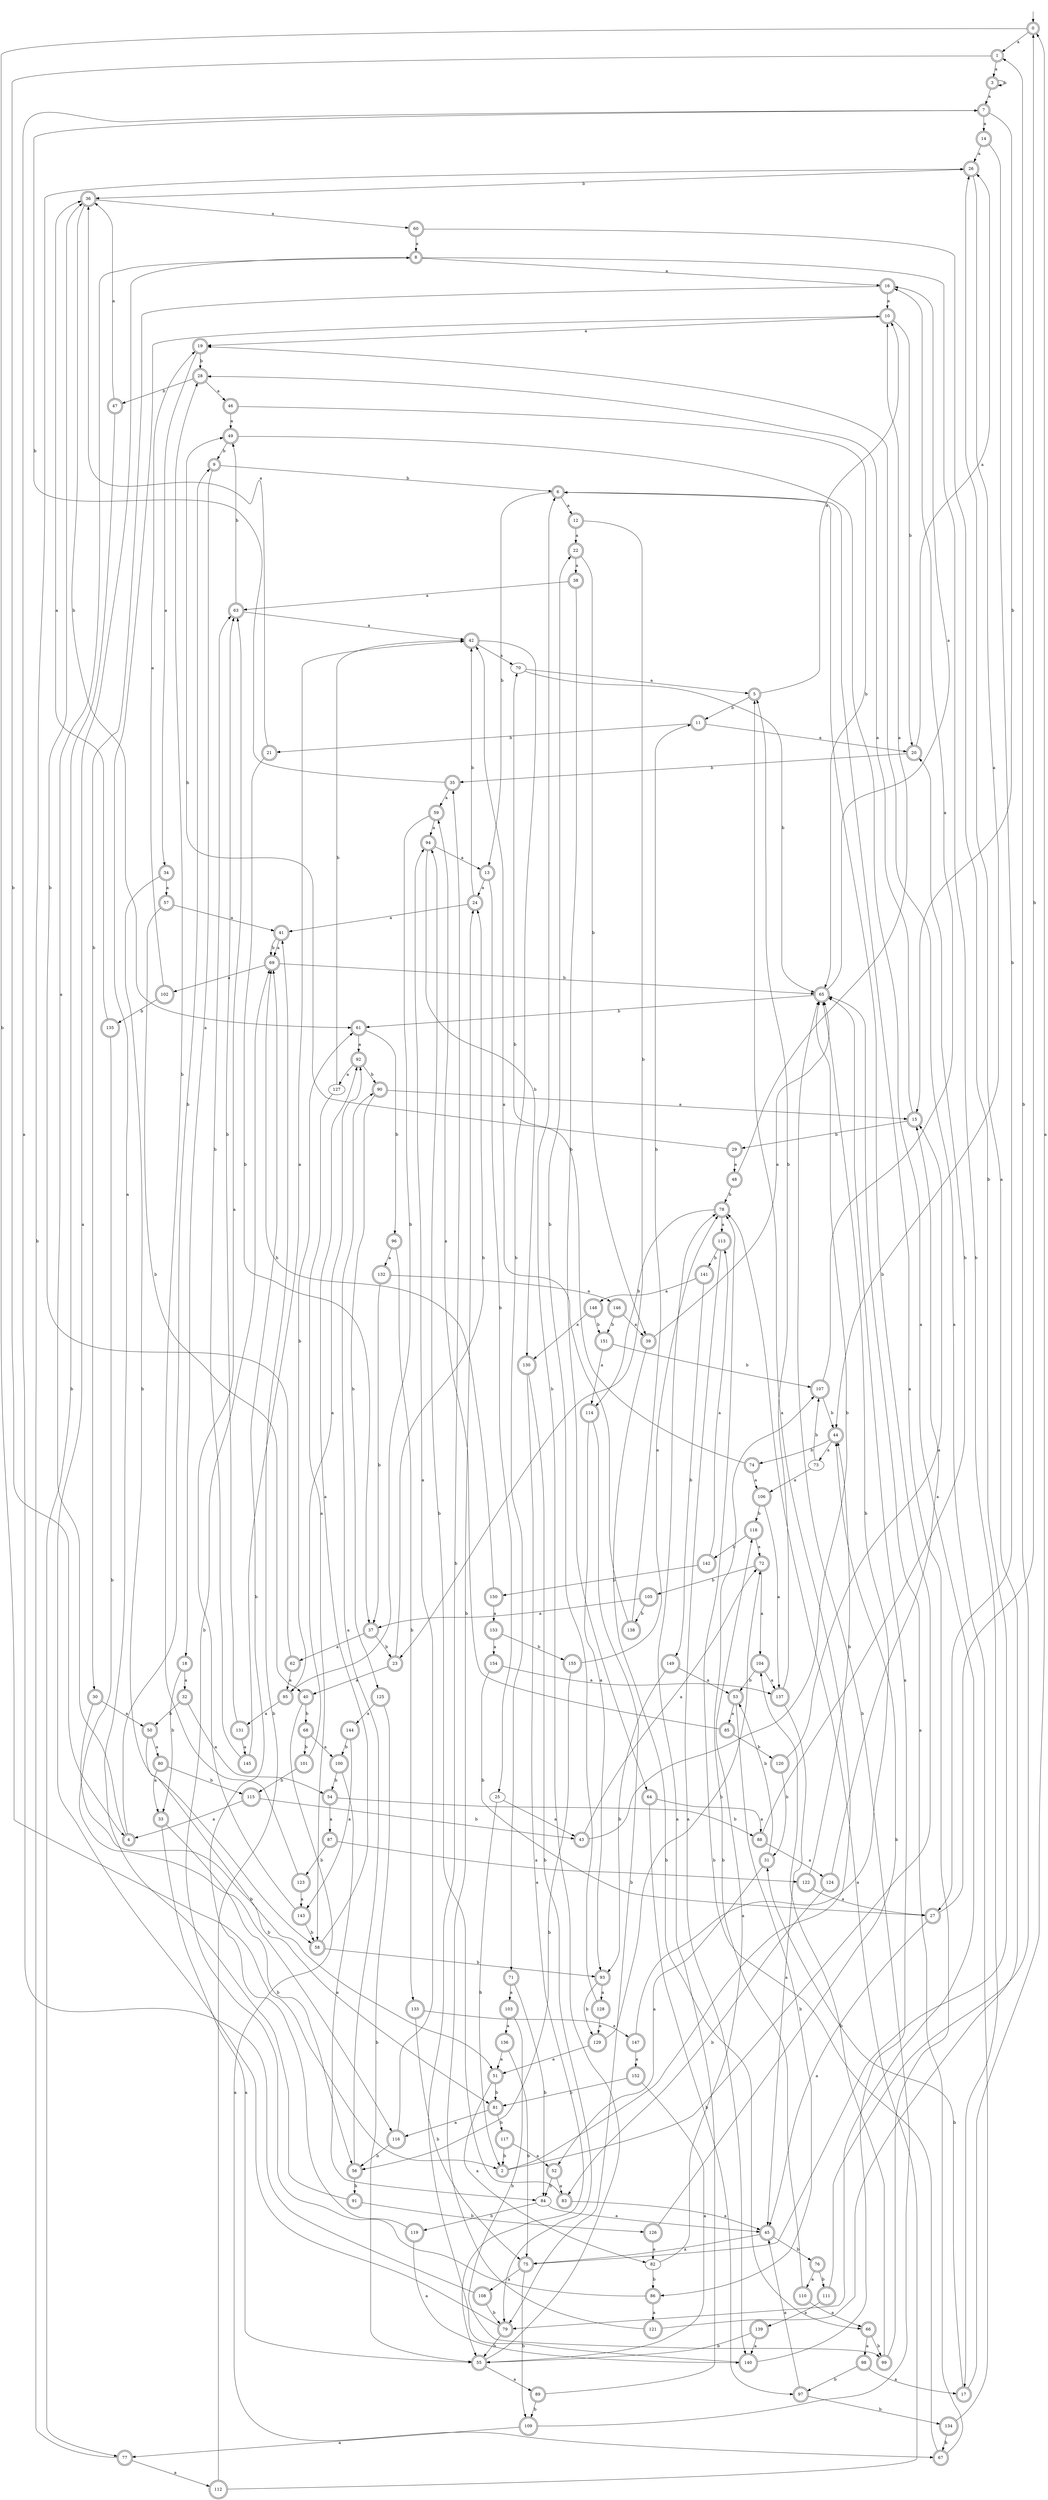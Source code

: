 digraph RandomDFA {
  __start0 [label="", shape=none];
  __start0 -> 0 [label=""];
  0 [shape=circle] [shape=doublecircle]
  0 -> 1 [label="a"]
  0 -> 2 [label="b"]
  1 [shape=doublecircle]
  1 -> 3 [label="a"]
  1 -> 4 [label="b"]
  2 [shape=doublecircle]
  2 -> 5 [label="a"]
  2 -> 6 [label="b"]
  3 [shape=doublecircle]
  3 -> 7 [label="a"]
  3 -> 3 [label="b"]
  4 [shape=doublecircle]
  4 -> 8 [label="a"]
  4 -> 9 [label="b"]
  5 [shape=doublecircle]
  5 -> 10 [label="a"]
  5 -> 11 [label="b"]
  6 [shape=doublecircle]
  6 -> 12 [label="a"]
  6 -> 13 [label="b"]
  7 [shape=doublecircle]
  7 -> 14 [label="a"]
  7 -> 15 [label="b"]
  8 [shape=doublecircle]
  8 -> 16 [label="a"]
  8 -> 17 [label="b"]
  9 [shape=doublecircle]
  9 -> 18 [label="a"]
  9 -> 6 [label="b"]
  10 [shape=doublecircle]
  10 -> 19 [label="a"]
  10 -> 20 [label="b"]
  11 [shape=doublecircle]
  11 -> 20 [label="a"]
  11 -> 21 [label="b"]
  12 [shape=doublecircle]
  12 -> 22 [label="a"]
  12 -> 23 [label="b"]
  13 [shape=doublecircle]
  13 -> 24 [label="a"]
  13 -> 25 [label="b"]
  14 [shape=doublecircle]
  14 -> 26 [label="a"]
  14 -> 27 [label="b"]
  15 [shape=doublecircle]
  15 -> 28 [label="a"]
  15 -> 29 [label="b"]
  16 [shape=doublecircle]
  16 -> 10 [label="a"]
  16 -> 30 [label="b"]
  17 [shape=doublecircle]
  17 -> 0 [label="a"]
  17 -> 31 [label="b"]
  18 [shape=doublecircle]
  18 -> 32 [label="a"]
  18 -> 33 [label="b"]
  19 [shape=doublecircle]
  19 -> 34 [label="a"]
  19 -> 28 [label="b"]
  20 [shape=doublecircle]
  20 -> 26 [label="a"]
  20 -> 35 [label="b"]
  21 [shape=doublecircle]
  21 -> 36 [label="a"]
  21 -> 37 [label="b"]
  22 [shape=doublecircle]
  22 -> 38 [label="a"]
  22 -> 39 [label="b"]
  23 [shape=doublecircle]
  23 -> 40 [label="a"]
  23 -> 24 [label="b"]
  24 [shape=doublecircle]
  24 -> 41 [label="a"]
  24 -> 42 [label="b"]
  25
  25 -> 43 [label="a"]
  25 -> 2 [label="b"]
  26 [shape=doublecircle]
  26 -> 44 [label="a"]
  26 -> 36 [label="b"]
  27 [shape=doublecircle]
  27 -> 45 [label="a"]
  27 -> 0 [label="b"]
  28 [shape=doublecircle]
  28 -> 46 [label="a"]
  28 -> 47 [label="b"]
  29 [shape=doublecircle]
  29 -> 48 [label="a"]
  29 -> 49 [label="b"]
  30 [shape=doublecircle]
  30 -> 50 [label="a"]
  30 -> 51 [label="b"]
  31 [shape=doublecircle]
  31 -> 52 [label="a"]
  31 -> 53 [label="b"]
  32 [shape=doublecircle]
  32 -> 54 [label="a"]
  32 -> 50 [label="b"]
  33 [shape=doublecircle]
  33 -> 55 [label="a"]
  33 -> 56 [label="b"]
  34 [shape=doublecircle]
  34 -> 57 [label="a"]
  34 -> 58 [label="b"]
  35 [shape=doublecircle]
  35 -> 59 [label="a"]
  35 -> 7 [label="b"]
  36 [shape=doublecircle]
  36 -> 60 [label="a"]
  36 -> 61 [label="b"]
  37 [shape=doublecircle]
  37 -> 62 [label="a"]
  37 -> 23 [label="b"]
  38 [shape=doublecircle]
  38 -> 63 [label="a"]
  38 -> 64 [label="b"]
  39 [shape=doublecircle]
  39 -> 65 [label="a"]
  39 -> 66 [label="b"]
  40 [shape=doublecircle]
  40 -> 67 [label="a"]
  40 -> 68 [label="b"]
  41 [shape=doublecircle]
  41 -> 69 [label="a"]
  41 -> 69 [label="b"]
  42 [shape=doublecircle]
  42 -> 70 [label="a"]
  42 -> 71 [label="b"]
  43 [shape=doublecircle]
  43 -> 72 [label="a"]
  43 -> 65 [label="b"]
  44 [shape=doublecircle]
  44 -> 73 [label="a"]
  44 -> 74 [label="b"]
  45 [shape=doublecircle]
  45 -> 75 [label="a"]
  45 -> 76 [label="b"]
  46 [shape=doublecircle]
  46 -> 49 [label="a"]
  46 -> 65 [label="b"]
  47 [shape=doublecircle]
  47 -> 36 [label="a"]
  47 -> 77 [label="b"]
  48 [shape=doublecircle]
  48 -> 10 [label="a"]
  48 -> 78 [label="b"]
  49 [shape=doublecircle]
  49 -> 79 [label="a"]
  49 -> 9 [label="b"]
  50 [shape=doublecircle]
  50 -> 80 [label="a"]
  50 -> 81 [label="b"]
  51 [shape=doublecircle]
  51 -> 82 [label="a"]
  51 -> 81 [label="b"]
  52 [shape=doublecircle]
  52 -> 83 [label="a"]
  52 -> 84 [label="b"]
  53 [shape=doublecircle]
  53 -> 85 [label="a"]
  53 -> 86 [label="b"]
  54 [shape=doublecircle]
  54 -> 87 [label="a"]
  54 -> 88 [label="b"]
  55 [shape=doublecircle]
  55 -> 89 [label="a"]
  55 -> 6 [label="b"]
  56 [shape=doublecircle]
  56 -> 90 [label="a"]
  56 -> 91 [label="b"]
  57 [shape=doublecircle]
  57 -> 41 [label="a"]
  57 -> 40 [label="b"]
  58 [shape=doublecircle]
  58 -> 92 [label="a"]
  58 -> 93 [label="b"]
  59 [shape=doublecircle]
  59 -> 94 [label="a"]
  59 -> 95 [label="b"]
  60 [shape=doublecircle]
  60 -> 8 [label="a"]
  60 -> 75 [label="b"]
  61 [shape=doublecircle]
  61 -> 92 [label="a"]
  61 -> 96 [label="b"]
  62 [shape=doublecircle]
  62 -> 95 [label="a"]
  62 -> 36 [label="b"]
  63 [shape=doublecircle]
  63 -> 42 [label="a"]
  63 -> 49 [label="b"]
  64 [shape=doublecircle]
  64 -> 88 [label="a"]
  64 -> 97 [label="b"]
  65 [shape=doublecircle]
  65 -> 16 [label="a"]
  65 -> 61 [label="b"]
  66 [shape=doublecircle]
  66 -> 98 [label="a"]
  66 -> 99 [label="b"]
  67 [shape=doublecircle]
  67 -> 65 [label="a"]
  67 -> 78 [label="b"]
  68 [shape=doublecircle]
  68 -> 100 [label="a"]
  68 -> 101 [label="b"]
  69 [shape=doublecircle]
  69 -> 102 [label="a"]
  69 -> 65 [label="b"]
  70
  70 -> 5 [label="a"]
  70 -> 65 [label="b"]
  71 [shape=doublecircle]
  71 -> 103 [label="a"]
  71 -> 84 [label="b"]
  72 [shape=doublecircle]
  72 -> 104 [label="a"]
  72 -> 105 [label="b"]
  73
  73 -> 106 [label="a"]
  73 -> 107 [label="b"]
  74 [shape=doublecircle]
  74 -> 106 [label="a"]
  74 -> 70 [label="b"]
  75 [shape=doublecircle]
  75 -> 108 [label="a"]
  75 -> 109 [label="b"]
  76 [shape=doublecircle]
  76 -> 110 [label="a"]
  76 -> 111 [label="b"]
  77 [shape=doublecircle]
  77 -> 112 [label="a"]
  77 -> 26 [label="b"]
  78 [shape=doublecircle]
  78 -> 113 [label="a"]
  78 -> 114 [label="b"]
  79 [shape=doublecircle]
  79 -> 8 [label="a"]
  79 -> 55 [label="b"]
  80 [shape=doublecircle]
  80 -> 33 [label="a"]
  80 -> 115 [label="b"]
  81 [shape=doublecircle]
  81 -> 116 [label="a"]
  81 -> 117 [label="b"]
  82
  82 -> 118 [label="a"]
  82 -> 86 [label="b"]
  83 [shape=doublecircle]
  83 -> 45 [label="a"]
  83 -> 94 [label="b"]
  84
  84 -> 45 [label="a"]
  84 -> 119 [label="b"]
  85 [shape=doublecircle]
  85 -> 59 [label="a"]
  85 -> 120 [label="b"]
  86 [shape=doublecircle]
  86 -> 121 [label="a"]
  86 -> 69 [label="b"]
  87 [shape=doublecircle]
  87 -> 122 [label="a"]
  87 -> 123 [label="b"]
  88 [shape=doublecircle]
  88 -> 124 [label="a"]
  88 -> 20 [label="b"]
  89 [shape=doublecircle]
  89 -> 78 [label="a"]
  89 -> 109 [label="b"]
  90 [shape=doublecircle]
  90 -> 15 [label="a"]
  90 -> 125 [label="b"]
  91 [shape=doublecircle]
  91 -> 10 [label="a"]
  91 -> 126 [label="b"]
  92 [shape=doublecircle]
  92 -> 127 [label="a"]
  92 -> 90 [label="b"]
  93 [shape=doublecircle]
  93 -> 128 [label="a"]
  93 -> 129 [label="b"]
  94 [shape=doublecircle]
  94 -> 13 [label="a"]
  94 -> 130 [label="b"]
  95 [shape=doublecircle]
  95 -> 131 [label="a"]
  95 -> 61 [label="b"]
  96 [shape=doublecircle]
  96 -> 132 [label="a"]
  96 -> 133 [label="b"]
  97 [shape=doublecircle]
  97 -> 45 [label="a"]
  97 -> 134 [label="b"]
  98 [shape=doublecircle]
  98 -> 17 [label="a"]
  98 -> 97 [label="b"]
  99 [shape=doublecircle]
  99 -> 6 [label="a"]
  99 -> 104 [label="b"]
  100 [shape=doublecircle]
  100 -> 84 [label="a"]
  100 -> 54 [label="b"]
  101 [shape=doublecircle]
  101 -> 92 [label="a"]
  101 -> 115 [label="b"]
  102 [shape=doublecircle]
  102 -> 19 [label="a"]
  102 -> 135 [label="b"]
  103 [shape=doublecircle]
  103 -> 136 [label="a"]
  103 -> 99 [label="b"]
  104 [shape=doublecircle]
  104 -> 137 [label="a"]
  104 -> 53 [label="b"]
  105 [shape=doublecircle]
  105 -> 37 [label="a"]
  105 -> 138 [label="b"]
  106 [shape=doublecircle]
  106 -> 137 [label="a"]
  106 -> 118 [label="b"]
  107 [shape=doublecircle]
  107 -> 16 [label="a"]
  107 -> 44 [label="b"]
  108 [shape=doublecircle]
  108 -> 7 [label="a"]
  108 -> 79 [label="b"]
  109 [shape=doublecircle]
  109 -> 77 [label="a"]
  109 -> 65 [label="b"]
  110 [shape=doublecircle]
  110 -> 66 [label="a"]
  110 -> 107 [label="b"]
  111 [shape=doublecircle]
  111 -> 139 [label="a"]
  111 -> 1 [label="b"]
  112 [shape=doublecircle]
  112 -> 78 [label="a"]
  112 -> 41 [label="b"]
  113 [shape=doublecircle]
  113 -> 140 [label="a"]
  113 -> 141 [label="b"]
  114 [shape=doublecircle]
  114 -> 93 [label="a"]
  114 -> 79 [label="b"]
  115 [shape=doublecircle]
  115 -> 4 [label="a"]
  115 -> 43 [label="b"]
  116 [shape=doublecircle]
  116 -> 94 [label="a"]
  116 -> 56 [label="b"]
  117 [shape=doublecircle]
  117 -> 52 [label="a"]
  117 -> 2 [label="b"]
  118 [shape=doublecircle]
  118 -> 72 [label="a"]
  118 -> 142 [label="b"]
  119 [shape=doublecircle]
  119 -> 140 [label="a"]
  119 -> 69 [label="b"]
  120 [shape=doublecircle]
  120 -> 15 [label="a"]
  120 -> 31 [label="b"]
  121 [shape=doublecircle]
  121 -> 26 [label="a"]
  121 -> 24 [label="b"]
  122 [shape=doublecircle]
  122 -> 27 [label="a"]
  122 -> 44 [label="b"]
  123 [shape=doublecircle]
  123 -> 143 [label="a"]
  123 -> 28 [label="b"]
  124 [shape=doublecircle]
  124 -> 15 [label="a"]
  124 -> 83 [label="b"]
  125 [shape=doublecircle]
  125 -> 144 [label="a"]
  125 -> 55 [label="b"]
  126 [shape=doublecircle]
  126 -> 82 [label="a"]
  126 -> 44 [label="b"]
  127
  127 -> 58 [label="a"]
  127 -> 42 [label="b"]
  128 [shape=doublecircle]
  128 -> 129 [label="a"]
  128 -> 22 [label="b"]
  129 [shape=doublecircle]
  129 -> 51 [label="a"]
  129 -> 72 [label="b"]
  130 [shape=doublecircle]
  130 -> 55 [label="a"]
  130 -> 79 [label="b"]
  131 [shape=doublecircle]
  131 -> 145 [label="a"]
  131 -> 63 [label="b"]
  132 [shape=doublecircle]
  132 -> 146 [label="a"]
  132 -> 37 [label="b"]
  133 [shape=doublecircle]
  133 -> 147 [label="a"]
  133 -> 75 [label="b"]
  134 [shape=doublecircle]
  134 -> 19 [label="a"]
  134 -> 67 [label="b"]
  135 [shape=doublecircle]
  135 -> 36 [label="a"]
  135 -> 116 [label="b"]
  136 [shape=doublecircle]
  136 -> 51 [label="a"]
  136 -> 75 [label="b"]
  137 [shape=doublecircle]
  137 -> 45 [label="a"]
  137 -> 5 [label="b"]
  138 [shape=doublecircle]
  138 -> 42 [label="a"]
  138 -> 11 [label="b"]
  139 [shape=doublecircle]
  139 -> 140 [label="a"]
  139 -> 55 [label="b"]
  140 [shape=doublecircle]
  140 -> 65 [label="a"]
  140 -> 35 [label="b"]
  141 [shape=doublecircle]
  141 -> 148 [label="a"]
  141 -> 149 [label="b"]
  142 [shape=doublecircle]
  142 -> 113 [label="a"]
  142 -> 150 [label="b"]
  143 [shape=doublecircle]
  143 -> 63 [label="a"]
  143 -> 58 [label="b"]
  144 [shape=doublecircle]
  144 -> 143 [label="a"]
  144 -> 100 [label="b"]
  145 [shape=doublecircle]
  145 -> 42 [label="a"]
  145 -> 63 [label="b"]
  146 [shape=doublecircle]
  146 -> 39 [label="a"]
  146 -> 151 [label="b"]
  147 [shape=doublecircle]
  147 -> 152 [label="a"]
  147 -> 65 [label="b"]
  148 [shape=doublecircle]
  148 -> 130 [label="a"]
  148 -> 151 [label="b"]
  149 [shape=doublecircle]
  149 -> 53 [label="a"]
  149 -> 93 [label="b"]
  150 [shape=doublecircle]
  150 -> 153 [label="a"]
  150 -> 69 [label="b"]
  151 [shape=doublecircle]
  151 -> 114 [label="a"]
  151 -> 107 [label="b"]
  152 [shape=doublecircle]
  152 -> 55 [label="a"]
  152 -> 81 [label="b"]
  153 [shape=doublecircle]
  153 -> 154 [label="a"]
  153 -> 155 [label="b"]
  154 [shape=doublecircle]
  154 -> 137 [label="a"]
  154 -> 27 [label="b"]
  155 [shape=doublecircle]
  155 -> 78 [label="a"]
  155 -> 56 [label="b"]
}
